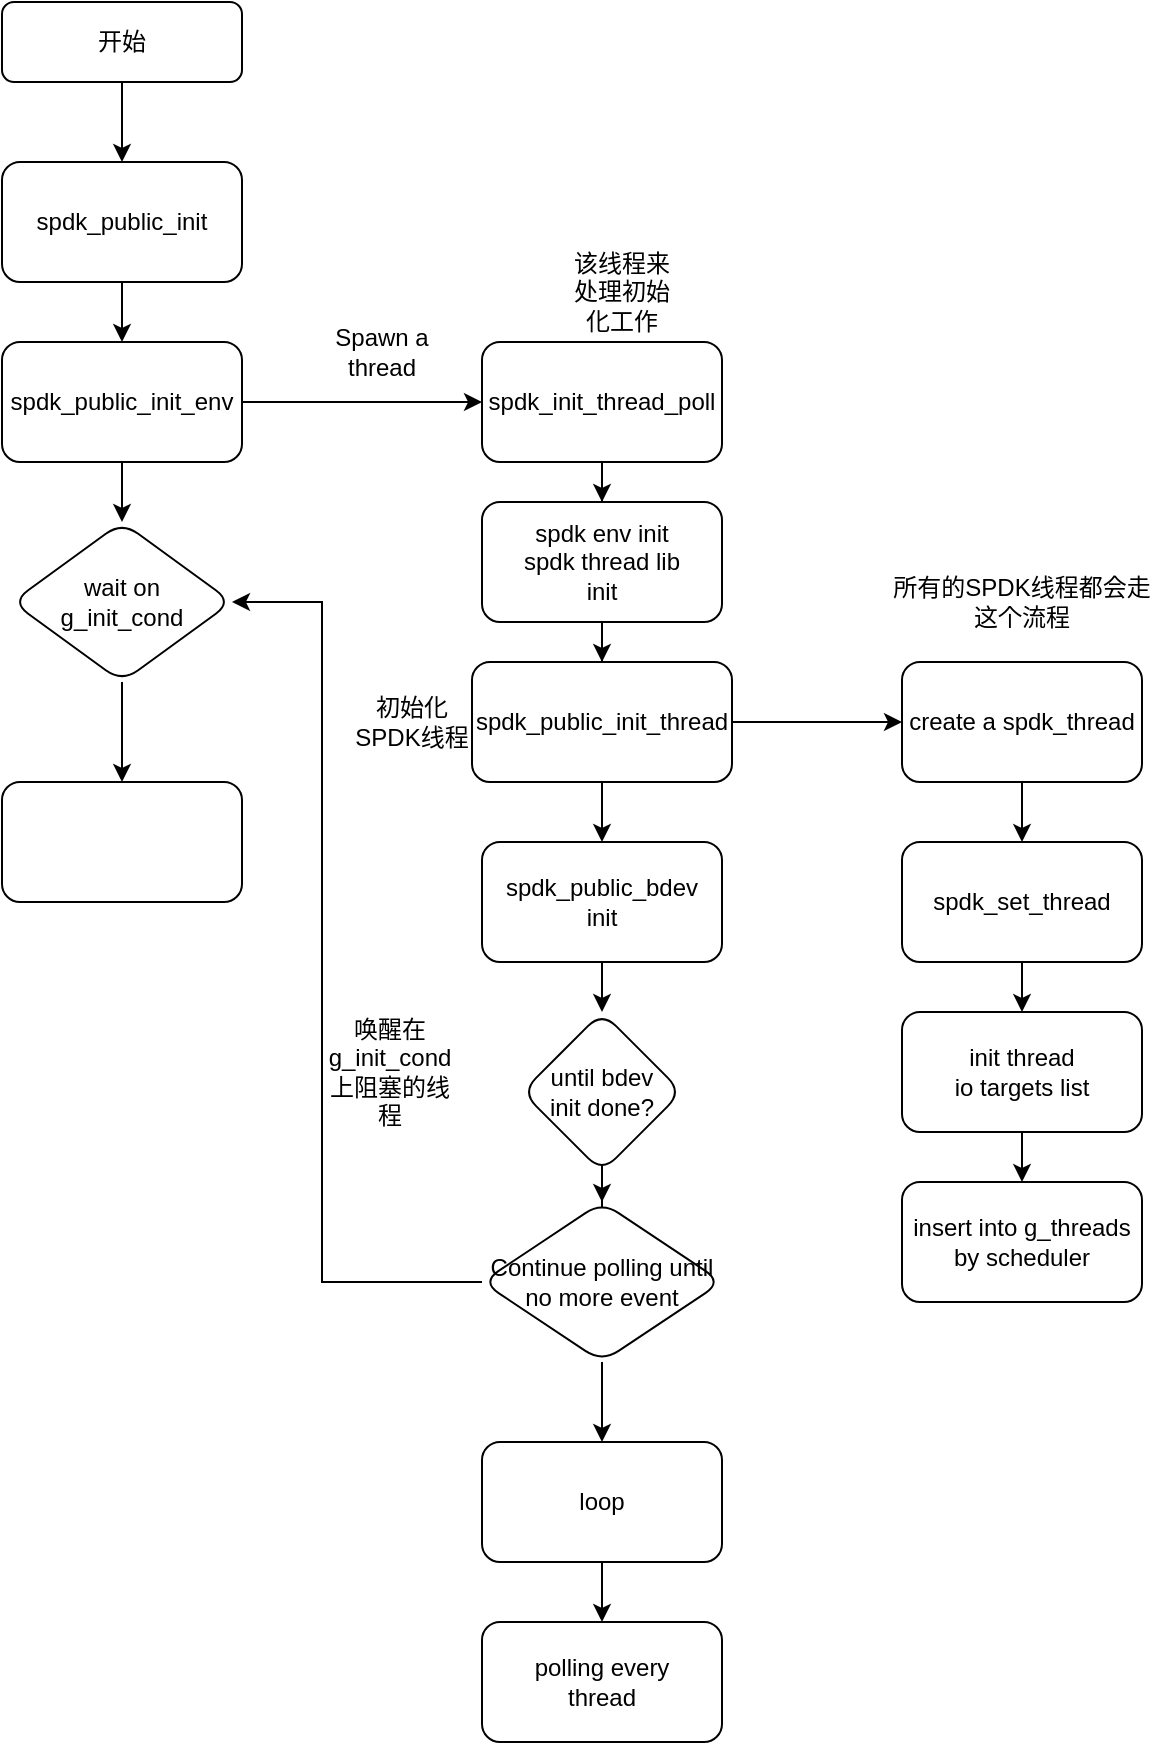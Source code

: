 <mxfile version="21.3.6" type="github">
  <diagram id="C5RBs43oDa-KdzZeNtuy" name="Page-1">
    <mxGraphModel dx="1050" dy="541" grid="1" gridSize="10" guides="1" tooltips="1" connect="1" arrows="1" fold="1" page="1" pageScale="1" pageWidth="827" pageHeight="1169" math="0" shadow="0">
      <root>
        <mxCell id="WIyWlLk6GJQsqaUBKTNV-0" />
        <mxCell id="WIyWlLk6GJQsqaUBKTNV-1" parent="WIyWlLk6GJQsqaUBKTNV-0" />
        <mxCell id="iAqt3-FBgXSzbzAGJiQt-1" value="" style="edgeStyle=orthogonalEdgeStyle;rounded=0;orthogonalLoop=1;jettySize=auto;html=1;" edge="1" parent="WIyWlLk6GJQsqaUBKTNV-1" source="WIyWlLk6GJQsqaUBKTNV-3" target="iAqt3-FBgXSzbzAGJiQt-0">
          <mxGeometry relative="1" as="geometry" />
        </mxCell>
        <mxCell id="WIyWlLk6GJQsqaUBKTNV-3" value="开始" style="rounded=1;whiteSpace=wrap;html=1;fontSize=12;glass=0;strokeWidth=1;shadow=0;" parent="WIyWlLk6GJQsqaUBKTNV-1" vertex="1">
          <mxGeometry x="160" y="80" width="120" height="40" as="geometry" />
        </mxCell>
        <mxCell id="iAqt3-FBgXSzbzAGJiQt-3" value="" style="edgeStyle=orthogonalEdgeStyle;rounded=0;orthogonalLoop=1;jettySize=auto;html=1;" edge="1" parent="WIyWlLk6GJQsqaUBKTNV-1" source="iAqt3-FBgXSzbzAGJiQt-0" target="iAqt3-FBgXSzbzAGJiQt-2">
          <mxGeometry relative="1" as="geometry" />
        </mxCell>
        <mxCell id="iAqt3-FBgXSzbzAGJiQt-0" value="spdk_public_init" style="rounded=1;whiteSpace=wrap;html=1;glass=0;strokeWidth=1;shadow=0;" vertex="1" parent="WIyWlLk6GJQsqaUBKTNV-1">
          <mxGeometry x="160" y="160" width="120" height="60" as="geometry" />
        </mxCell>
        <mxCell id="iAqt3-FBgXSzbzAGJiQt-5" value="" style="edgeStyle=orthogonalEdgeStyle;rounded=0;orthogonalLoop=1;jettySize=auto;html=1;" edge="1" parent="WIyWlLk6GJQsqaUBKTNV-1" source="iAqt3-FBgXSzbzAGJiQt-2" target="iAqt3-FBgXSzbzAGJiQt-4">
          <mxGeometry relative="1" as="geometry" />
        </mxCell>
        <mxCell id="iAqt3-FBgXSzbzAGJiQt-9" value="" style="edgeStyle=orthogonalEdgeStyle;rounded=0;orthogonalLoop=1;jettySize=auto;html=1;" edge="1" parent="WIyWlLk6GJQsqaUBKTNV-1" source="iAqt3-FBgXSzbzAGJiQt-2" target="iAqt3-FBgXSzbzAGJiQt-8">
          <mxGeometry relative="1" as="geometry" />
        </mxCell>
        <mxCell id="iAqt3-FBgXSzbzAGJiQt-2" value="spdk_public_init_env" style="rounded=1;whiteSpace=wrap;html=1;glass=0;strokeWidth=1;shadow=0;" vertex="1" parent="WIyWlLk6GJQsqaUBKTNV-1">
          <mxGeometry x="160" y="250" width="120" height="60" as="geometry" />
        </mxCell>
        <mxCell id="iAqt3-FBgXSzbzAGJiQt-11" value="" style="edgeStyle=orthogonalEdgeStyle;rounded=0;orthogonalLoop=1;jettySize=auto;html=1;" edge="1" parent="WIyWlLk6GJQsqaUBKTNV-1" source="iAqt3-FBgXSzbzAGJiQt-4" target="iAqt3-FBgXSzbzAGJiQt-10">
          <mxGeometry relative="1" as="geometry" />
        </mxCell>
        <mxCell id="iAqt3-FBgXSzbzAGJiQt-4" value="spdk_init_thread_poll" style="whiteSpace=wrap;html=1;rounded=1;glass=0;strokeWidth=1;shadow=0;" vertex="1" parent="WIyWlLk6GJQsqaUBKTNV-1">
          <mxGeometry x="400" y="250" width="120" height="60" as="geometry" />
        </mxCell>
        <mxCell id="iAqt3-FBgXSzbzAGJiQt-6" value="Spawn a thread" style="text;strokeColor=none;align=center;fillColor=none;html=1;verticalAlign=middle;whiteSpace=wrap;rounded=0;" vertex="1" parent="WIyWlLk6GJQsqaUBKTNV-1">
          <mxGeometry x="320" y="240" width="60" height="30" as="geometry" />
        </mxCell>
        <mxCell id="iAqt3-FBgXSzbzAGJiQt-7" value="该线程来处理初始化工作" style="text;strokeColor=none;align=center;fillColor=none;html=1;verticalAlign=middle;whiteSpace=wrap;rounded=0;" vertex="1" parent="WIyWlLk6GJQsqaUBKTNV-1">
          <mxGeometry x="440" y="210" width="60" height="30" as="geometry" />
        </mxCell>
        <mxCell id="iAqt3-FBgXSzbzAGJiQt-37" value="" style="edgeStyle=orthogonalEdgeStyle;rounded=0;orthogonalLoop=1;jettySize=auto;html=1;" edge="1" parent="WIyWlLk6GJQsqaUBKTNV-1" source="iAqt3-FBgXSzbzAGJiQt-8" target="iAqt3-FBgXSzbzAGJiQt-36">
          <mxGeometry relative="1" as="geometry" />
        </mxCell>
        <mxCell id="iAqt3-FBgXSzbzAGJiQt-8" value="wait on&lt;br&gt;g_init_cond" style="rhombus;whiteSpace=wrap;html=1;rounded=1;glass=0;strokeWidth=1;shadow=0;" vertex="1" parent="WIyWlLk6GJQsqaUBKTNV-1">
          <mxGeometry x="165" y="340" width="110" height="80" as="geometry" />
        </mxCell>
        <mxCell id="iAqt3-FBgXSzbzAGJiQt-13" value="" style="edgeStyle=orthogonalEdgeStyle;rounded=0;orthogonalLoop=1;jettySize=auto;html=1;" edge="1" parent="WIyWlLk6GJQsqaUBKTNV-1" source="iAqt3-FBgXSzbzAGJiQt-10" target="iAqt3-FBgXSzbzAGJiQt-12">
          <mxGeometry relative="1" as="geometry" />
        </mxCell>
        <mxCell id="iAqt3-FBgXSzbzAGJiQt-10" value="spdk env init&lt;br&gt;spdk thread lib&lt;br&gt;init" style="rounded=1;whiteSpace=wrap;html=1;glass=0;strokeWidth=1;shadow=0;" vertex="1" parent="WIyWlLk6GJQsqaUBKTNV-1">
          <mxGeometry x="400" y="330" width="120" height="60" as="geometry" />
        </mxCell>
        <mxCell id="iAqt3-FBgXSzbzAGJiQt-17" value="" style="edgeStyle=orthogonalEdgeStyle;rounded=0;orthogonalLoop=1;jettySize=auto;html=1;" edge="1" parent="WIyWlLk6GJQsqaUBKTNV-1" source="iAqt3-FBgXSzbzAGJiQt-12" target="iAqt3-FBgXSzbzAGJiQt-16">
          <mxGeometry relative="1" as="geometry" />
        </mxCell>
        <mxCell id="iAqt3-FBgXSzbzAGJiQt-26" value="" style="edgeStyle=orthogonalEdgeStyle;rounded=0;orthogonalLoop=1;jettySize=auto;html=1;" edge="1" parent="WIyWlLk6GJQsqaUBKTNV-1" source="iAqt3-FBgXSzbzAGJiQt-12" target="iAqt3-FBgXSzbzAGJiQt-25">
          <mxGeometry relative="1" as="geometry" />
        </mxCell>
        <mxCell id="iAqt3-FBgXSzbzAGJiQt-12" value="spdk_public_init_thread" style="whiteSpace=wrap;html=1;rounded=1;glass=0;strokeWidth=1;shadow=0;" vertex="1" parent="WIyWlLk6GJQsqaUBKTNV-1">
          <mxGeometry x="395" y="410" width="130" height="60" as="geometry" />
        </mxCell>
        <mxCell id="iAqt3-FBgXSzbzAGJiQt-14" value="初始化SPDK线程" style="text;strokeColor=none;align=center;fillColor=none;html=1;verticalAlign=middle;whiteSpace=wrap;rounded=0;" vertex="1" parent="WIyWlLk6GJQsqaUBKTNV-1">
          <mxGeometry x="335" y="425" width="60" height="30" as="geometry" />
        </mxCell>
        <mxCell id="iAqt3-FBgXSzbzAGJiQt-19" value="" style="edgeStyle=orthogonalEdgeStyle;rounded=0;orthogonalLoop=1;jettySize=auto;html=1;" edge="1" parent="WIyWlLk6GJQsqaUBKTNV-1" source="iAqt3-FBgXSzbzAGJiQt-16" target="iAqt3-FBgXSzbzAGJiQt-18">
          <mxGeometry relative="1" as="geometry" />
        </mxCell>
        <mxCell id="iAqt3-FBgXSzbzAGJiQt-16" value="create a spdk_thread" style="whiteSpace=wrap;html=1;rounded=1;glass=0;strokeWidth=1;shadow=0;" vertex="1" parent="WIyWlLk6GJQsqaUBKTNV-1">
          <mxGeometry x="610" y="410" width="120" height="60" as="geometry" />
        </mxCell>
        <mxCell id="iAqt3-FBgXSzbzAGJiQt-21" value="" style="edgeStyle=orthogonalEdgeStyle;rounded=0;orthogonalLoop=1;jettySize=auto;html=1;" edge="1" parent="WIyWlLk6GJQsqaUBKTNV-1" source="iAqt3-FBgXSzbzAGJiQt-18" target="iAqt3-FBgXSzbzAGJiQt-20">
          <mxGeometry relative="1" as="geometry" />
        </mxCell>
        <mxCell id="iAqt3-FBgXSzbzAGJiQt-18" value="spdk_set_thread" style="whiteSpace=wrap;html=1;rounded=1;glass=0;strokeWidth=1;shadow=0;" vertex="1" parent="WIyWlLk6GJQsqaUBKTNV-1">
          <mxGeometry x="610" y="500" width="120" height="60" as="geometry" />
        </mxCell>
        <mxCell id="iAqt3-FBgXSzbzAGJiQt-23" value="" style="edgeStyle=orthogonalEdgeStyle;rounded=0;orthogonalLoop=1;jettySize=auto;html=1;" edge="1" parent="WIyWlLk6GJQsqaUBKTNV-1" source="iAqt3-FBgXSzbzAGJiQt-20" target="iAqt3-FBgXSzbzAGJiQt-22">
          <mxGeometry relative="1" as="geometry" />
        </mxCell>
        <mxCell id="iAqt3-FBgXSzbzAGJiQt-20" value="init thread&lt;br&gt;io targets list" style="whiteSpace=wrap;html=1;rounded=1;glass=0;strokeWidth=1;shadow=0;" vertex="1" parent="WIyWlLk6GJQsqaUBKTNV-1">
          <mxGeometry x="610" y="585" width="120" height="60" as="geometry" />
        </mxCell>
        <mxCell id="iAqt3-FBgXSzbzAGJiQt-22" value="insert into g_threads&lt;br&gt;by scheduler" style="rounded=1;whiteSpace=wrap;html=1;glass=0;strokeWidth=1;shadow=0;" vertex="1" parent="WIyWlLk6GJQsqaUBKTNV-1">
          <mxGeometry x="610" y="670" width="120" height="60" as="geometry" />
        </mxCell>
        <mxCell id="iAqt3-FBgXSzbzAGJiQt-24" value="所有的SPDK线程都会走这个流程" style="text;strokeColor=none;align=center;fillColor=none;html=1;verticalAlign=middle;whiteSpace=wrap;rounded=0;" vertex="1" parent="WIyWlLk6GJQsqaUBKTNV-1">
          <mxGeometry x="600" y="365" width="140" height="30" as="geometry" />
        </mxCell>
        <mxCell id="iAqt3-FBgXSzbzAGJiQt-28" value="" style="edgeStyle=orthogonalEdgeStyle;rounded=0;orthogonalLoop=1;jettySize=auto;html=1;" edge="1" parent="WIyWlLk6GJQsqaUBKTNV-1" source="iAqt3-FBgXSzbzAGJiQt-25" target="iAqt3-FBgXSzbzAGJiQt-27">
          <mxGeometry relative="1" as="geometry" />
        </mxCell>
        <mxCell id="iAqt3-FBgXSzbzAGJiQt-25" value="spdk_public_bdev&lt;br&gt;init" style="whiteSpace=wrap;html=1;rounded=1;glass=0;strokeWidth=1;shadow=0;" vertex="1" parent="WIyWlLk6GJQsqaUBKTNV-1">
          <mxGeometry x="400" y="500" width="120" height="60" as="geometry" />
        </mxCell>
        <mxCell id="iAqt3-FBgXSzbzAGJiQt-32" value="" style="edgeStyle=orthogonalEdgeStyle;rounded=0;orthogonalLoop=1;jettySize=auto;html=1;" edge="1" parent="WIyWlLk6GJQsqaUBKTNV-1" source="iAqt3-FBgXSzbzAGJiQt-27" target="iAqt3-FBgXSzbzAGJiQt-31">
          <mxGeometry relative="1" as="geometry" />
        </mxCell>
        <mxCell id="iAqt3-FBgXSzbzAGJiQt-27" value="until bdev&lt;br&gt;init done?" style="rhombus;whiteSpace=wrap;html=1;rounded=1;glass=0;strokeWidth=1;shadow=0;" vertex="1" parent="WIyWlLk6GJQsqaUBKTNV-1">
          <mxGeometry x="420" y="585" width="80" height="80" as="geometry" />
        </mxCell>
        <mxCell id="iAqt3-FBgXSzbzAGJiQt-34" value="" style="edgeStyle=orthogonalEdgeStyle;rounded=0;orthogonalLoop=1;jettySize=auto;html=1;entryX=1;entryY=0.5;entryDx=0;entryDy=0;" edge="1" parent="WIyWlLk6GJQsqaUBKTNV-1" source="iAqt3-FBgXSzbzAGJiQt-31" target="iAqt3-FBgXSzbzAGJiQt-8">
          <mxGeometry relative="1" as="geometry">
            <mxPoint x="460" y="790" as="targetPoint" />
            <Array as="points">
              <mxPoint x="320" y="720" />
              <mxPoint x="320" y="380" />
            </Array>
          </mxGeometry>
        </mxCell>
        <mxCell id="iAqt3-FBgXSzbzAGJiQt-39" value="" style="edgeStyle=orthogonalEdgeStyle;rounded=0;orthogonalLoop=1;jettySize=auto;html=1;" edge="1" parent="WIyWlLk6GJQsqaUBKTNV-1" source="iAqt3-FBgXSzbzAGJiQt-31" target="iAqt3-FBgXSzbzAGJiQt-38">
          <mxGeometry relative="1" as="geometry" />
        </mxCell>
        <mxCell id="iAqt3-FBgXSzbzAGJiQt-31" value="Continue polling until&lt;br&gt;no more event" style="rhombus;whiteSpace=wrap;html=1;rounded=1;glass=0;strokeWidth=1;shadow=0;" vertex="1" parent="WIyWlLk6GJQsqaUBKTNV-1">
          <mxGeometry x="400" y="680" width="120" height="80" as="geometry" />
        </mxCell>
        <mxCell id="iAqt3-FBgXSzbzAGJiQt-35" value="唤醒在g_init_cond上阻塞的线程" style="text;strokeColor=none;align=center;fillColor=none;html=1;verticalAlign=middle;whiteSpace=wrap;rounded=0;" vertex="1" parent="WIyWlLk6GJQsqaUBKTNV-1">
          <mxGeometry x="324" y="580" width="60" height="70" as="geometry" />
        </mxCell>
        <mxCell id="iAqt3-FBgXSzbzAGJiQt-36" value="" style="whiteSpace=wrap;html=1;rounded=1;glass=0;strokeWidth=1;shadow=0;" vertex="1" parent="WIyWlLk6GJQsqaUBKTNV-1">
          <mxGeometry x="160" y="470" width="120" height="60" as="geometry" />
        </mxCell>
        <mxCell id="iAqt3-FBgXSzbzAGJiQt-41" value="" style="edgeStyle=orthogonalEdgeStyle;rounded=0;orthogonalLoop=1;jettySize=auto;html=1;" edge="1" parent="WIyWlLk6GJQsqaUBKTNV-1" source="iAqt3-FBgXSzbzAGJiQt-38" target="iAqt3-FBgXSzbzAGJiQt-40">
          <mxGeometry relative="1" as="geometry" />
        </mxCell>
        <mxCell id="iAqt3-FBgXSzbzAGJiQt-38" value="loop" style="whiteSpace=wrap;html=1;rounded=1;glass=0;strokeWidth=1;shadow=0;" vertex="1" parent="WIyWlLk6GJQsqaUBKTNV-1">
          <mxGeometry x="400" y="800" width="120" height="60" as="geometry" />
        </mxCell>
        <mxCell id="iAqt3-FBgXSzbzAGJiQt-40" value="polling every&lt;br&gt;thread" style="whiteSpace=wrap;html=1;rounded=1;glass=0;strokeWidth=1;shadow=0;" vertex="1" parent="WIyWlLk6GJQsqaUBKTNV-1">
          <mxGeometry x="400" y="890" width="120" height="60" as="geometry" />
        </mxCell>
      </root>
    </mxGraphModel>
  </diagram>
</mxfile>
